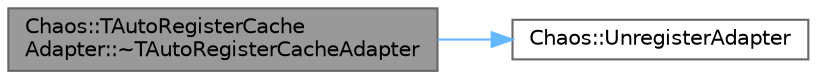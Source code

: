 digraph "Chaos::TAutoRegisterCacheAdapter::~TAutoRegisterCacheAdapter"
{
 // INTERACTIVE_SVG=YES
 // LATEX_PDF_SIZE
  bgcolor="transparent";
  edge [fontname=Helvetica,fontsize=10,labelfontname=Helvetica,labelfontsize=10];
  node [fontname=Helvetica,fontsize=10,shape=box,height=0.2,width=0.4];
  rankdir="LR";
  Node1 [id="Node000001",label="Chaos::TAutoRegisterCache\lAdapter::~TAutoRegisterCacheAdapter",height=0.2,width=0.4,color="gray40", fillcolor="grey60", style="filled", fontcolor="black",tooltip=" "];
  Node1 -> Node2 [id="edge1_Node000001_Node000002",color="steelblue1",style="solid",tooltip=" "];
  Node2 [id="Node000002",label="Chaos::UnregisterAdapter",height=0.2,width=0.4,color="grey40", fillcolor="white", style="filled",URL="$d2/d06/namespaceChaos.html#a977a0058d0294912202b3047fc6d436e",tooltip=" "];
}
